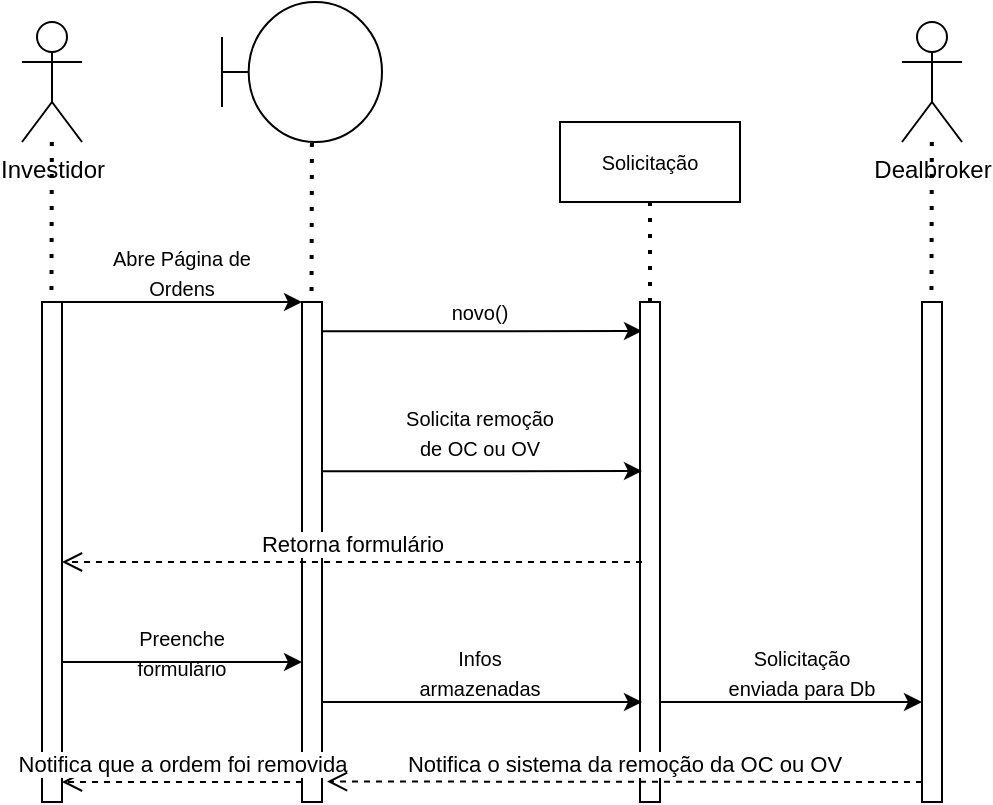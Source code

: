<mxfile version="18.0.6" type="device"><diagram id="cn8AYTeJYKOIguV6Cxhd" name="Página-1"><mxGraphModel dx="585" dy="721" grid="1" gridSize="10" guides="1" tooltips="1" connect="1" arrows="1" fold="1" page="1" pageScale="1" pageWidth="827" pageHeight="1169" math="0" shadow="0"><root><mxCell id="0"/><mxCell id="1" parent="0"/><mxCell id="LtA0mOOwM432BCU2C8pI-1" value="Investidor" style="shape=umlActor;verticalLabelPosition=bottom;verticalAlign=top;html=1;outlineConnect=0;" vertex="1" parent="1"><mxGeometry x="100" y="170" width="30" height="60" as="geometry"/></mxCell><mxCell id="LtA0mOOwM432BCU2C8pI-2" value="" style="html=1;points=[];perimeter=orthogonalPerimeter;" vertex="1" parent="1"><mxGeometry x="110" y="310" width="10" height="250" as="geometry"/></mxCell><mxCell id="LtA0mOOwM432BCU2C8pI-3" value="" style="endArrow=none;dashed=1;html=1;dashPattern=1 3;strokeWidth=2;rounded=0;entryX=0.472;entryY=-0.002;entryDx=0;entryDy=0;entryPerimeter=0;" edge="1" parent="1" source="LtA0mOOwM432BCU2C8pI-1" target="LtA0mOOwM432BCU2C8pI-2"><mxGeometry width="50" height="50" relative="1" as="geometry"><mxPoint x="340" y="470" as="sourcePoint"/><mxPoint x="115" y="300" as="targetPoint"/></mxGeometry></mxCell><mxCell id="LtA0mOOwM432BCU2C8pI-4" value="" style="html=1;points=[];perimeter=orthogonalPerimeter;" vertex="1" parent="1"><mxGeometry x="240" y="310" width="10" height="250" as="geometry"/></mxCell><mxCell id="LtA0mOOwM432BCU2C8pI-5" value="" style="endArrow=classic;html=1;rounded=0;exitX=1;exitY=0.04;exitDx=0;exitDy=0;exitPerimeter=0;entryX=0;entryY=0.04;entryDx=0;entryDy=0;entryPerimeter=0;" edge="1" parent="1"><mxGeometry width="50" height="50" relative="1" as="geometry"><mxPoint x="120" y="310" as="sourcePoint"/><mxPoint x="240" y="310" as="targetPoint"/><Array as="points"><mxPoint x="210" y="310"/></Array></mxGeometry></mxCell><mxCell id="LtA0mOOwM432BCU2C8pI-6" value="" style="endArrow=none;dashed=1;html=1;dashPattern=1 3;strokeWidth=2;rounded=0;entryX=0.472;entryY=-0.002;entryDx=0;entryDy=0;entryPerimeter=0;" edge="1" parent="1"><mxGeometry width="50" height="50" relative="1" as="geometry"><mxPoint x="244.963" y="230.5" as="sourcePoint"/><mxPoint x="244.76" y="310" as="targetPoint"/></mxGeometry></mxCell><mxCell id="LtA0mOOwM432BCU2C8pI-7" value="" style="shape=umlBoundary;whiteSpace=wrap;html=1;" vertex="1" parent="1"><mxGeometry x="200" y="160" width="80" height="70" as="geometry"/></mxCell><mxCell id="LtA0mOOwM432BCU2C8pI-8" value="&lt;span style=&quot;font-size: 10px;&quot;&gt;Abre Página de Ordens&lt;/span&gt;" style="text;html=1;strokeColor=none;fillColor=none;align=center;verticalAlign=middle;whiteSpace=wrap;rounded=0;" vertex="1" parent="1"><mxGeometry x="140" y="280" width="80" height="30" as="geometry"/></mxCell><mxCell id="LtA0mOOwM432BCU2C8pI-9" value="" style="endArrow=classic;html=1;rounded=0;exitX=1;exitY=0.04;exitDx=0;exitDy=0;exitPerimeter=0;entryX=0.1;entryY=0.058;entryDx=0;entryDy=0;entryPerimeter=0;" edge="1" parent="1" target="LtA0mOOwM432BCU2C8pI-12"><mxGeometry width="50" height="50" relative="1" as="geometry"><mxPoint x="250" y="324.58" as="sourcePoint"/><mxPoint x="370" y="324.58" as="targetPoint"/><Array as="points"><mxPoint x="340" y="324.58"/></Array></mxGeometry></mxCell><mxCell id="LtA0mOOwM432BCU2C8pI-10" value="Solicitação" style="rounded=0;whiteSpace=wrap;html=1;fontSize=10;" vertex="1" parent="1"><mxGeometry x="369" y="220" width="90" height="40" as="geometry"/></mxCell><mxCell id="LtA0mOOwM432BCU2C8pI-11" value="&lt;font style=&quot;font-size: 10px;&quot;&gt;novo()&lt;/font&gt;" style="text;html=1;strokeColor=none;fillColor=none;align=center;verticalAlign=middle;whiteSpace=wrap;rounded=0;" vertex="1" parent="1"><mxGeometry x="289" y="300" width="80" height="30" as="geometry"/></mxCell><mxCell id="LtA0mOOwM432BCU2C8pI-12" value="" style="html=1;points=[];perimeter=orthogonalPerimeter;fontSize=10;" vertex="1" parent="1"><mxGeometry x="409" y="310" width="10" height="250" as="geometry"/></mxCell><mxCell id="LtA0mOOwM432BCU2C8pI-13" value="" style="endArrow=none;dashed=1;html=1;dashPattern=1 3;strokeWidth=2;rounded=0;fontSize=10;entryX=0.5;entryY=1;entryDx=0;entryDy=0;" edge="1" parent="1" target="LtA0mOOwM432BCU2C8pI-10"><mxGeometry width="50" height="50" relative="1" as="geometry"><mxPoint x="414" y="310" as="sourcePoint"/><mxPoint x="220" y="380" as="targetPoint"/></mxGeometry></mxCell><mxCell id="LtA0mOOwM432BCU2C8pI-14" value="" style="endArrow=classic;html=1;rounded=0;exitX=1;exitY=0.04;exitDx=0;exitDy=0;exitPerimeter=0;entryX=0.1;entryY=0.338;entryDx=0;entryDy=0;entryPerimeter=0;" edge="1" parent="1" target="LtA0mOOwM432BCU2C8pI-12"><mxGeometry width="50" height="50" relative="1" as="geometry"><mxPoint x="250" y="394.58" as="sourcePoint"/><mxPoint x="370" y="394.58" as="targetPoint"/><Array as="points"><mxPoint x="340" y="394.58"/></Array></mxGeometry></mxCell><mxCell id="LtA0mOOwM432BCU2C8pI-15" value="&lt;font style=&quot;font-size: 10px;&quot;&gt;Solicita remoção de OC ou OV&lt;/font&gt;" style="text;html=1;strokeColor=none;fillColor=none;align=center;verticalAlign=middle;whiteSpace=wrap;rounded=0;" vertex="1" parent="1"><mxGeometry x="289" y="360" width="80" height="30" as="geometry"/></mxCell><mxCell id="LtA0mOOwM432BCU2C8pI-16" value="Retorna formulário" style="html=1;verticalAlign=bottom;endArrow=open;dashed=1;endSize=8;rounded=0;exitX=0.1;exitY=0.52;exitDx=0;exitDy=0;exitPerimeter=0;entryX=1;entryY=0.52;entryDx=0;entryDy=0;entryPerimeter=0;" edge="1" parent="1" source="LtA0mOOwM432BCU2C8pI-12" target="LtA0mOOwM432BCU2C8pI-2"><mxGeometry relative="1" as="geometry"><mxPoint x="310" y="340" as="sourcePoint"/><mxPoint x="230" y="340" as="targetPoint"/></mxGeometry></mxCell><mxCell id="LtA0mOOwM432BCU2C8pI-17" value="" style="endArrow=classic;html=1;rounded=0;exitX=1;exitY=0.72;exitDx=0;exitDy=0;exitPerimeter=0;" edge="1" parent="1" source="LtA0mOOwM432BCU2C8pI-2"><mxGeometry width="50" height="50" relative="1" as="geometry"><mxPoint x="250" y="370" as="sourcePoint"/><mxPoint x="240" y="490" as="targetPoint"/></mxGeometry></mxCell><mxCell id="LtA0mOOwM432BCU2C8pI-18" value="" style="endArrow=classic;html=1;rounded=0;exitX=1;exitY=0.72;exitDx=0;exitDy=0;exitPerimeter=0;entryX=0.1;entryY=0.8;entryDx=0;entryDy=0;entryPerimeter=0;" edge="1" parent="1" target="LtA0mOOwM432BCU2C8pI-12"><mxGeometry width="50" height="50" relative="1" as="geometry"><mxPoint x="250" y="510" as="sourcePoint"/><mxPoint x="370" y="510" as="targetPoint"/></mxGeometry></mxCell><mxCell id="LtA0mOOwM432BCU2C8pI-19" value="&lt;span style=&quot;font-size: 10px;&quot;&gt;Preenche formulário&lt;/span&gt;" style="text;html=1;strokeColor=none;fillColor=none;align=center;verticalAlign=middle;whiteSpace=wrap;rounded=0;" vertex="1" parent="1"><mxGeometry x="140" y="470" width="80" height="30" as="geometry"/></mxCell><mxCell id="LtA0mOOwM432BCU2C8pI-20" value="&lt;font style=&quot;font-size: 10px;&quot;&gt;Infos armazenadas&lt;/font&gt;" style="text;html=1;strokeColor=none;fillColor=none;align=center;verticalAlign=middle;whiteSpace=wrap;rounded=0;" vertex="1" parent="1"><mxGeometry x="289" y="480" width="80" height="30" as="geometry"/></mxCell><mxCell id="LtA0mOOwM432BCU2C8pI-21" value="Notifica que a ordem foi removida" style="html=1;verticalAlign=bottom;endArrow=open;dashed=1;endSize=8;rounded=0;entryX=1;entryY=0.96;entryDx=0;entryDy=0;entryPerimeter=0;exitX=0;exitY=0.96;exitDx=0;exitDy=0;exitPerimeter=0;" edge="1" parent="1" source="LtA0mOOwM432BCU2C8pI-4" target="LtA0mOOwM432BCU2C8pI-2"><mxGeometry relative="1" as="geometry"><mxPoint x="230" y="550" as="sourcePoint"/><mxPoint x="230" y="340" as="targetPoint"/></mxGeometry></mxCell><mxCell id="LtA0mOOwM432BCU2C8pI-22" value="" style="html=1;points=[];perimeter=orthogonalPerimeter;fontSize=10;" vertex="1" parent="1"><mxGeometry x="550" y="310" width="10" height="250" as="geometry"/></mxCell><mxCell id="LtA0mOOwM432BCU2C8pI-23" value="Dealbroker" style="shape=umlActor;verticalLabelPosition=bottom;verticalAlign=top;html=1;outlineConnect=0;" vertex="1" parent="1"><mxGeometry x="540" y="170" width="30" height="60" as="geometry"/></mxCell><mxCell id="LtA0mOOwM432BCU2C8pI-24" value="" style="endArrow=none;dashed=1;html=1;dashPattern=1 3;strokeWidth=2;rounded=0;entryX=0.472;entryY=-0.002;entryDx=0;entryDy=0;entryPerimeter=0;" edge="1" parent="1" source="LtA0mOOwM432BCU2C8pI-23"><mxGeometry width="50" height="50" relative="1" as="geometry"><mxPoint x="780" y="470" as="sourcePoint"/><mxPoint x="554.72" y="309.5" as="targetPoint"/></mxGeometry></mxCell><mxCell id="LtA0mOOwM432BCU2C8pI-25" value="Notifica o sistema da remoção da OC ou OV" style="html=1;verticalAlign=bottom;endArrow=open;dashed=1;endSize=8;rounded=0;exitX=0;exitY=0.96;exitDx=0;exitDy=0;exitPerimeter=0;entryX=1.25;entryY=0.959;entryDx=0;entryDy=0;entryPerimeter=0;" edge="1" parent="1" source="LtA0mOOwM432BCU2C8pI-22" target="LtA0mOOwM432BCU2C8pI-4"><mxGeometry relative="1" as="geometry"><mxPoint x="540" y="530" as="sourcePoint"/><mxPoint x="420" y="550" as="targetPoint"/></mxGeometry></mxCell><mxCell id="LtA0mOOwM432BCU2C8pI-26" value="" style="endArrow=classic;html=1;rounded=0;exitX=1;exitY=0.72;exitDx=0;exitDy=0;exitPerimeter=0;" edge="1" parent="1"><mxGeometry width="50" height="50" relative="1" as="geometry"><mxPoint x="419" y="510" as="sourcePoint"/><mxPoint x="550" y="510" as="targetPoint"/></mxGeometry></mxCell><mxCell id="LtA0mOOwM432BCU2C8pI-27" value="&lt;font style=&quot;font-size: 10px;&quot;&gt;Solicitação enviada para Db&lt;/font&gt;" style="text;html=1;strokeColor=none;fillColor=none;align=center;verticalAlign=middle;whiteSpace=wrap;rounded=0;" vertex="1" parent="1"><mxGeometry x="450" y="480" width="80" height="30" as="geometry"/></mxCell></root></mxGraphModel></diagram></mxfile>